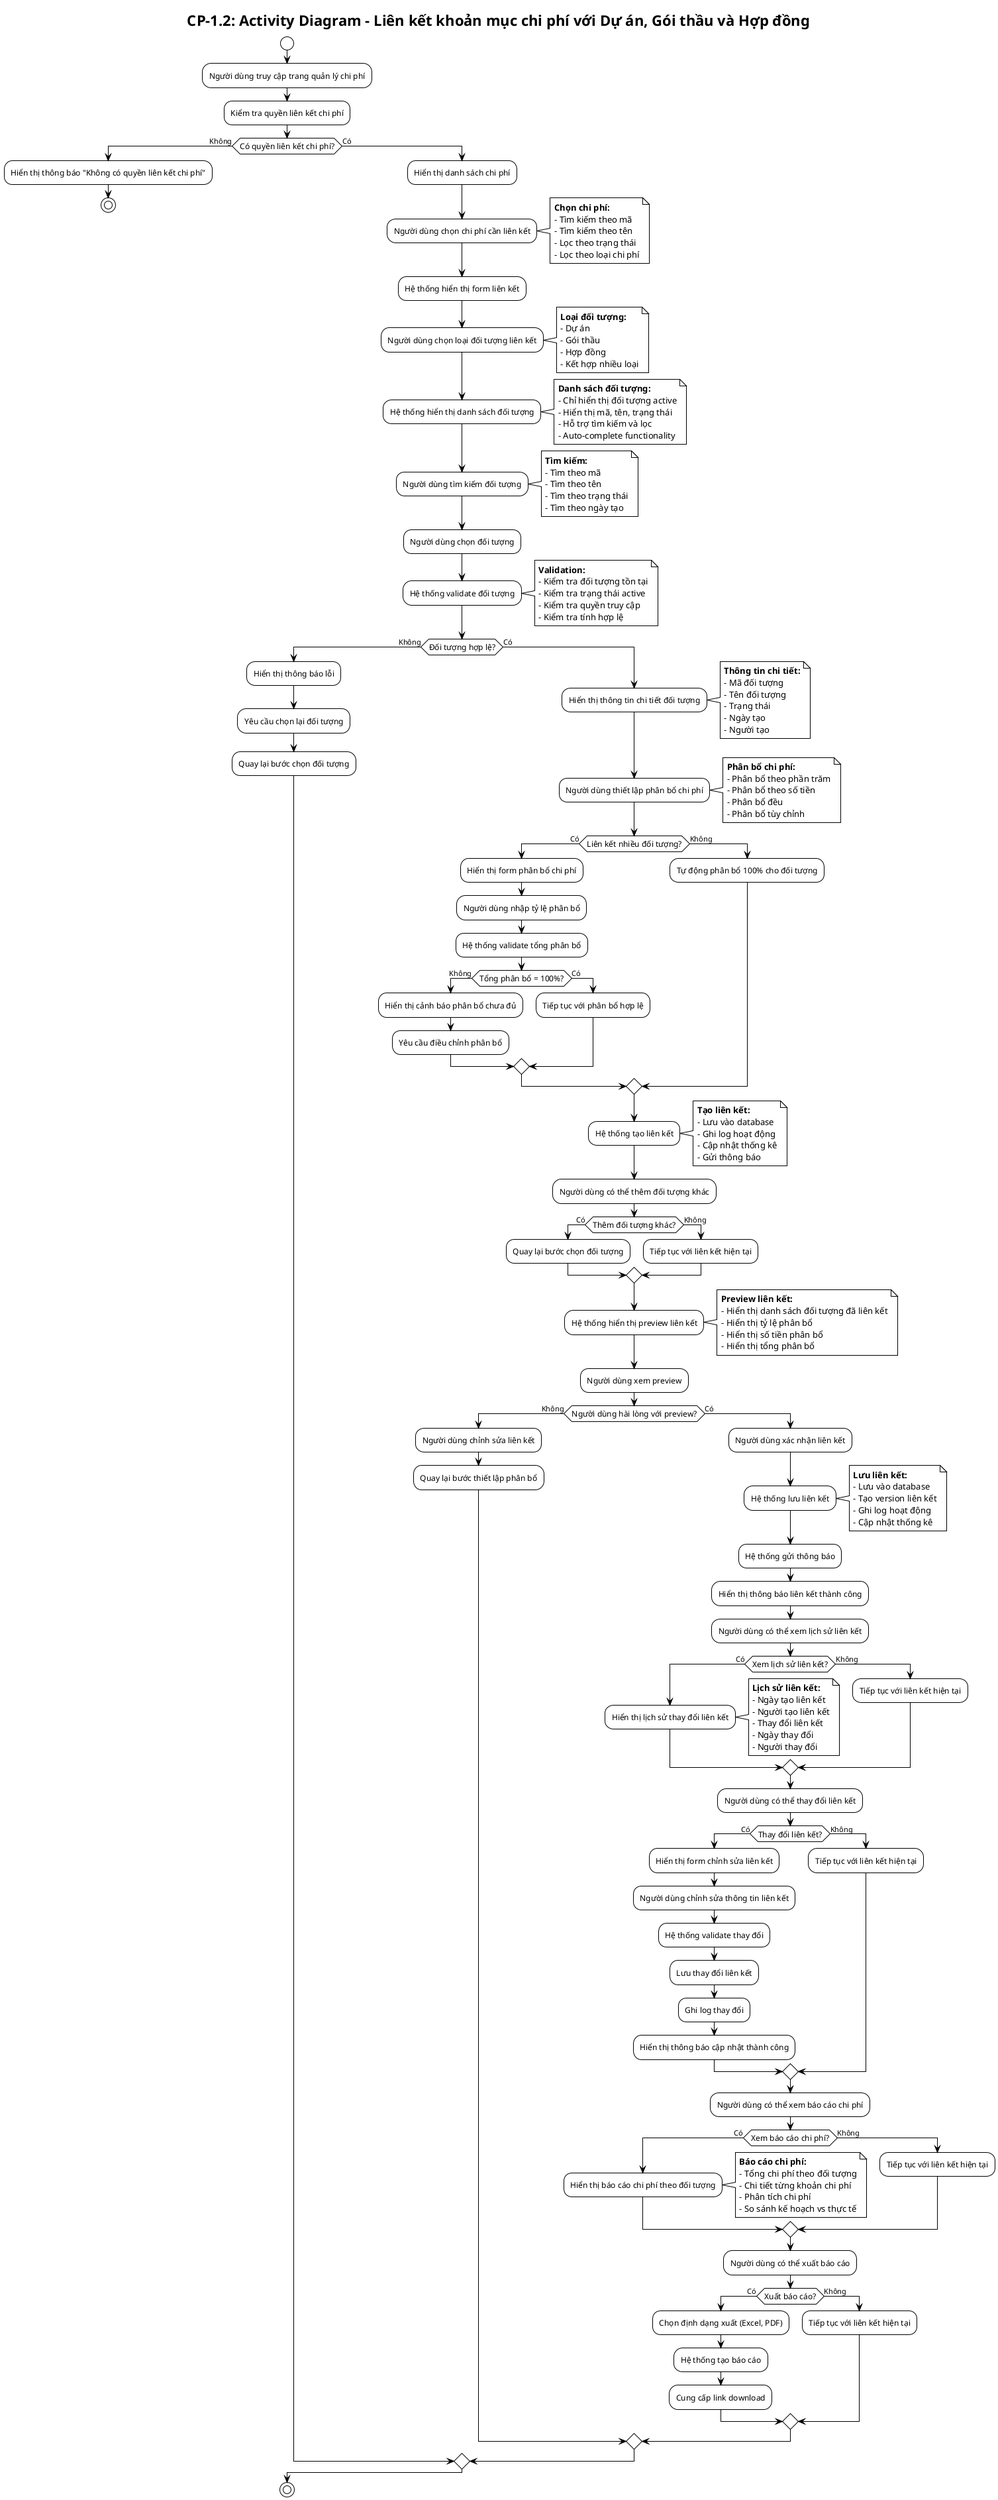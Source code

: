 @startuml CP-1.2 Activity Diagram
!theme plain
skinparam activityFontSize 12

title CP-1.2: Activity Diagram - Liên kết khoản mục chi phí với Dự án, Gói thầu và Hợp đồng

start

:Người dùng truy cập trang quản lý chi phí;

:Kiểm tra quyền liên kết chi phí;

if (Có quyền liên kết chi phí?) then (Không)
    :Hiển thị thông báo "Không có quyền liên kết chi phí";
    stop
else (Có)
    :Hiển thị danh sách chi phí;
    
    :Người dùng chọn chi phí cần liên kết;
    note right
    **Chọn chi phí:**
    - Tìm kiếm theo mã
    - Tìm kiếm theo tên
    - Lọc theo trạng thái
    - Lọc theo loại chi phí
    end note
    
    :Hệ thống hiển thị form liên kết;
    
    :Người dùng chọn loại đối tượng liên kết;
    note right
    **Loại đối tượng:**
    - Dự án
    - Gói thầu
    - Hợp đồng
    - Kết hợp nhiều loại
    end note
    
    :Hệ thống hiển thị danh sách đối tượng;
    note right
    **Danh sách đối tượng:**
    - Chỉ hiển thị đối tượng active
    - Hiển thị mã, tên, trạng thái
    - Hỗ trợ tìm kiếm và lọc
    - Auto-complete functionality
    end note
    
    :Người dùng tìm kiếm đối tượng;
    note right
    **Tìm kiếm:**
    - Tìm theo mã
    - Tìm theo tên
    - Tìm theo trạng thái
    - Tìm theo ngày tạo
    end note
    
    :Người dùng chọn đối tượng;
    
    :Hệ thống validate đối tượng;
    note right
    **Validation:**
    - Kiểm tra đối tượng tồn tại
    - Kiểm tra trạng thái active
    - Kiểm tra quyền truy cập
    - Kiểm tra tính hợp lệ
    end note
    
    if (Đối tượng hợp lệ?) then (Không)
        :Hiển thị thông báo lỗi;
        :Yêu cầu chọn lại đối tượng;
        :Quay lại bước chọn đối tượng;
    else (Có)
        :Hiển thị thông tin chi tiết đối tượng;
        note right
        **Thông tin chi tiết:**
        - Mã đối tượng
        - Tên đối tượng
        - Trạng thái
        - Ngày tạo
        - Người tạo
        end note
        
        :Người dùng thiết lập phân bổ chi phí;
        note right
        **Phân bổ chi phí:**
        - Phân bổ theo phần trăm
        - Phân bổ theo số tiền
        - Phân bổ đều
        - Phân bổ tùy chỉnh
        end note
        
        if (Liên kết nhiều đối tượng?) then (Có)
            :Hiển thị form phân bổ chi phí;
            :Người dùng nhập tỷ lệ phân bổ;
            :Hệ thống validate tổng phân bổ;
            
            if (Tổng phân bổ = 100%?) then (Không)
                :Hiển thị cảnh báo phân bổ chưa đủ;
                :Yêu cầu điều chỉnh phân bổ;
            else (Có)
                :Tiếp tục với phân bổ hợp lệ;
            endif
        else (Không)
            :Tự động phân bổ 100% cho đối tượng;
        endif
        
        :Hệ thống tạo liên kết;
        note right
        **Tạo liên kết:**
        - Lưu vào database
        - Ghi log hoạt động
        - Cập nhật thống kê
        - Gửi thông báo
        end note
        
        :Người dùng có thể thêm đối tượng khác;
        
        if (Thêm đối tượng khác?) then (Có)
            :Quay lại bước chọn đối tượng;
        else (Không)
            :Tiếp tục với liên kết hiện tại;
        endif
        
        :Hệ thống hiển thị preview liên kết;
        note right
        **Preview liên kết:**
        - Hiển thị danh sách đối tượng đã liên kết
        - Hiển thị tỷ lệ phân bổ
        - Hiển thị số tiền phân bổ
        - Hiển thị tổng phân bổ
        end note
        
        :Người dùng xem preview;
        
        if (Người dùng hài lòng với preview?) then (Không)
            :Người dùng chỉnh sửa liên kết;
            :Quay lại bước thiết lập phân bổ;
        else (Có)
            :Người dùng xác nhận liên kết;
            
            :Hệ thống lưu liên kết;
            note right
            **Lưu liên kết:**
            - Lưu vào database
            - Tạo version liên kết
            - Ghi log hoạt động
            - Cập nhật thống kê
            end note
            
            :Hệ thống gửi thông báo;
            :Hiển thị thông báo liên kết thành công;
            
            :Người dùng có thể xem lịch sử liên kết;
            
            if (Xem lịch sử liên kết?) then (Có)
                :Hiển thị lịch sử thay đổi liên kết;
                note right
                **Lịch sử liên kết:**
                - Ngày tạo liên kết
                - Người tạo liên kết
                - Thay đổi liên kết
                - Ngày thay đổi
                - Người thay đổi
                end note
            else (Không)
                :Tiếp tục với liên kết hiện tại;
            endif
            
            :Người dùng có thể thay đổi liên kết;
            
            if (Thay đổi liên kết?) then (Có)
                :Hiển thị form chỉnh sửa liên kết;
                :Người dùng chỉnh sửa thông tin liên kết;
                :Hệ thống validate thay đổi;
                :Lưu thay đổi liên kết;
                :Ghi log thay đổi;
                :Hiển thị thông báo cập nhật thành công;
            else (Không)
                :Tiếp tục với liên kết hiện tại;
            endif
            
            :Người dùng có thể xem báo cáo chi phí;
            
            if (Xem báo cáo chi phí?) then (Có)
                :Hiển thị báo cáo chi phí theo đối tượng;
                note right
                **Báo cáo chi phí:**
                - Tổng chi phí theo đối tượng
                - Chi tiết từng khoản chi phí
                - Phân tích chi phí
                - So sánh kế hoạch vs thực tế
                end note
            else (Không)
                :Tiếp tục với liên kết hiện tại;
            endif
            
            :Người dùng có thể xuất báo cáo;
            
            if (Xuất báo cáo?) then (Có)
                :Chọn định dạng xuất (Excel, PDF);
                :Hệ thống tạo báo cáo;
                :Cung cấp link download;
            else (Không)
                :Tiếp tục với liên kết hiện tại;
            endif
        endif
    endif
endif

stop

@enduml
